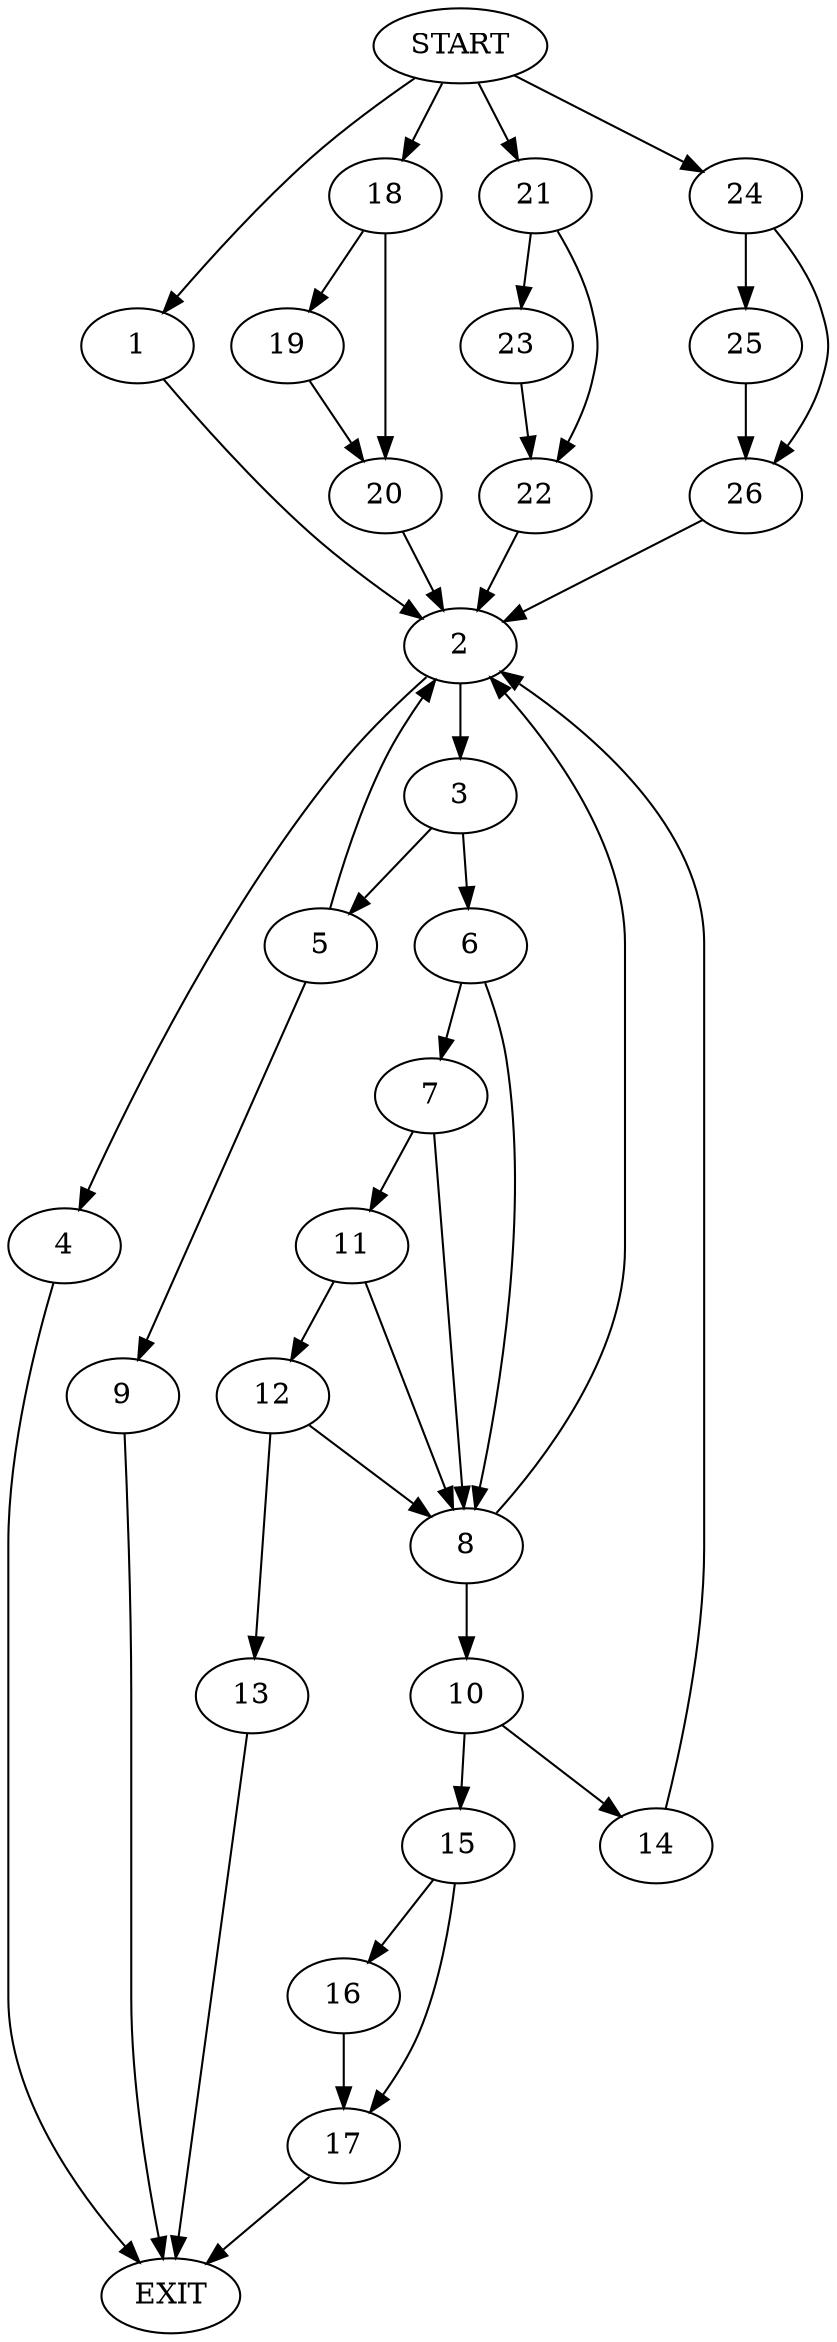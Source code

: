digraph {
0 [label="START"]
27 [label="EXIT"]
0 -> 1
1 -> 2
2 -> 3
2 -> 4
4 -> 27
3 -> 5
3 -> 6
6 -> 7
6 -> 8
5 -> 2
5 -> 9
9 -> 27
8 -> 2
8 -> 10
7 -> 11
7 -> 8
11 -> 8
11 -> 12
12 -> 13
12 -> 8
13 -> 27
10 -> 14
10 -> 15
14 -> 2
15 -> 16
15 -> 17
17 -> 27
16 -> 17
0 -> 18
18 -> 19
18 -> 20
20 -> 2
19 -> 20
0 -> 21
21 -> 22
21 -> 23
22 -> 2
23 -> 22
0 -> 24
24 -> 25
24 -> 26
26 -> 2
25 -> 26
}
